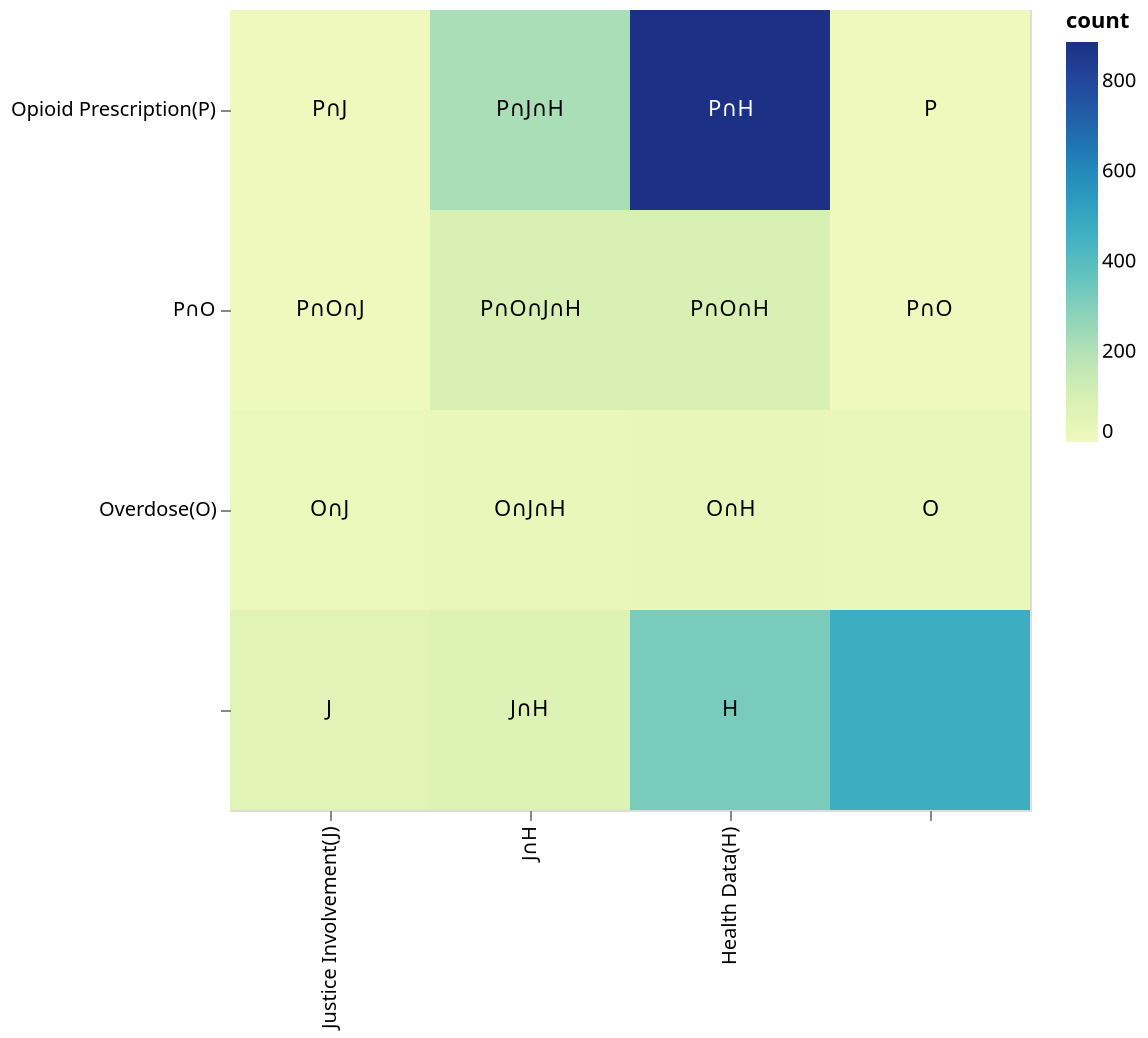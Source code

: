 {
    "$schema": "https://vega.github.io/schema/vega-lite/v4.json",

    "width": 400,
    "height": 400,

    "data": {
      "values": [
        {"A": "Opioid Prescription(P)", "B": " ", "count": 2, "Set": "P"},
        {"A": "Opioid Prescription(P)", "B": "Justice Involvement(J)", "count": 0, "Set": "P∩J"},
        {"A": "Opioid Prescription(P)", "B": "J∩H", "count": 218, "Set": "P∩J∩H"},
        {"A": "Opioid Prescription(P)", "B": "Health Data(H)", "count": 887, "Set": "P∩H"},
        {"A": "P∩O", "B": " ", "count": 0, "Set": "P∩O"},
        {"A": "P∩O", "B": "Justice Involvement(J)", "count": 0, "Set": "P∩O∩J"},
        {"A": "P∩O", "B": "J∩H", "count": 95, "Set": "P∩O∩J∩H"},
        {"A": "P∩O", "B": "Health Data(H)", "count": 99, "Set": "P∩O∩H"},
        {"A": "Overdose(O)", "B": " ", "count": 25, "Set": "O"},
        {"A": "Overdose(O)", "B": "Justice Involvement(J)", "count": 17, "Set": "O∩J"},
        {"A": "Overdose(O)", "B": "J∩H", "count": 25, "Set":"O∩J∩H"},
        {"A": "Overdose(O)", "B": "Health Data(H)", "count": 28, "Set": "O∩H"},
        {"A": " ", "B": " ", "count": 473, "Set": " "},
        {"A": " ", "B": "Justice Involvement(J)", "count": 63, "Set": "J"},
        {"A": " ", "B": "J∩H", "count": 78, "Set": "J∩H"},
        {"A": " ", "B": "Health Data(H)", "count": 321, "Set": "H"}
      ]
    },

    "encoding": {
      "y": {"field": "A", "type": "ordinal", "sort": ["Opioid Prescription(P)", "P∩O", "Overdose(O)", " "], "title": null},
      "x": {"field": "B", "type": "ordinal", "sort": ["Justice Involvement(J)", "J∩H", "Health Data(H)", " "], "title": null}
    },
    
    "layer": [
      {
        "selection": {
          "highlight": {"type": "single"}
        },
        "mark": {"type": "rect", "strokeWidth": 2},
        "encoding": {
          "fill": {
            "field": "count",
            "type": "quantitative"
          },
          "stroke": {
            "condition": {"test": {"and": [{"selection": "highlight"}, "length(data(\"highlight_store\"))"]}, "value": "black"},
            "value": null
          },
          "opacity": {
            "condition": {"selection": "highlight", "value": 1},
            "value": 0.5
          }
        }
      },
      {
        "mark": "text",
        "encoding": {
          "text": {"field": "Set", "type": "nominal"},
          "color": {
            "condition": {"test": "datum['count'] < 400", "value": "black"},
            "value": "white"
          }
        }
      }
    ],
    
    "config": {
      "scale": {
        "bandPaddingInner": 0,
        "bandPaddingOuter": 0
      },
      "view": {"step": 40},
      "axis": {
        "domain": false
      }
    }
  }